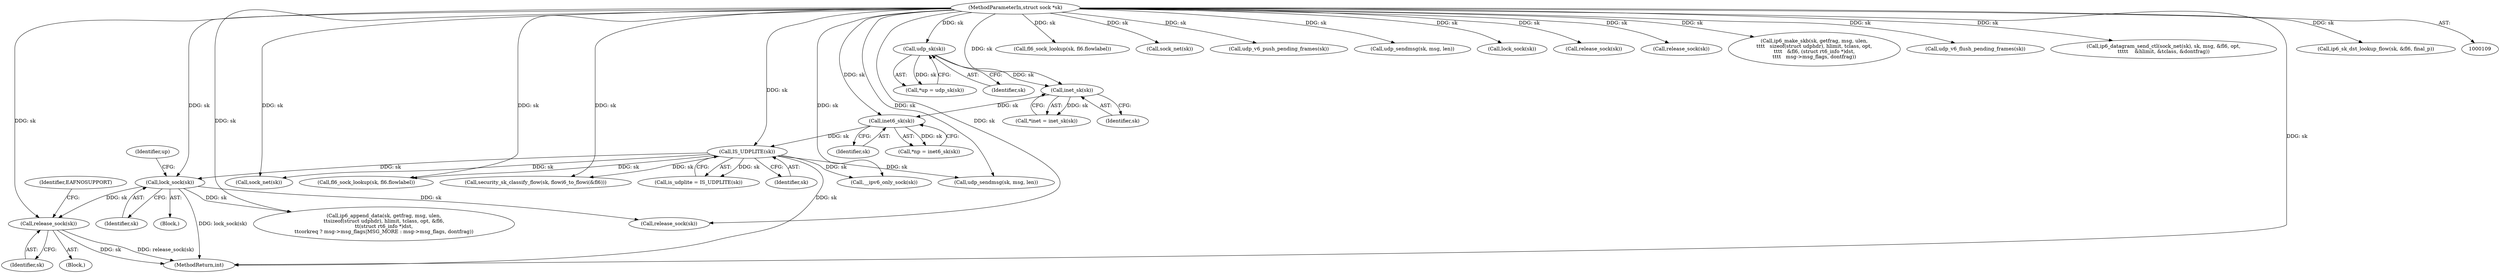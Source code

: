 digraph "0_linux_45f6fad84cc305103b28d73482b344d7f5b76f39_18@pointer" {
"1000376" [label="(Call,release_sock(sk))"];
"1000360" [label="(Call,lock_sock(sk))"];
"1000188" [label="(Call,IS_UDPLITE(sk))"];
"1000128" [label="(Call,inet6_sk(sk))"];
"1000123" [label="(Call,inet_sk(sk))"];
"1000118" [label="(Call,udp_sk(sk))"];
"1000110" [label="(MethodParameterIn,struct sock *sk)"];
"1000376" [label="(Call,release_sock(sk))"];
"1000129" [label="(Identifier,sk)"];
"1000771" [label="(Call,security_sk_classify_flow(sk, flowi6_to_flowi(&fl6)))"];
"1000116" [label="(Call,*up = udp_sk(sk))"];
"1000123" [label="(Call,inet_sk(sk))"];
"1000118" [label="(Call,udp_sk(sk))"];
"1000620" [label="(Call,fl6_sock_lookup(sk, fl6.flowlabel))"];
"1001011" [label="(Call,sock_net(sk))"];
"1000186" [label="(Call,is_udplite = IS_UDPLITE(sk))"];
"1000128" [label="(Call,inet6_sk(sk))"];
"1000939" [label="(Call,udp_v6_push_pending_frames(sk))"];
"1000324" [label="(Call,udp_sendmsg(sk, msg, len))"];
"1000119" [label="(Identifier,sk)"];
"1000385" [label="(Call,release_sock(sk))"];
"1000864" [label="(Call,lock_sock(sk))"];
"1000188" [label="(Call,IS_UDPLITE(sk))"];
"1000365" [label="(Identifier,up)"];
"1000872" [label="(Call,release_sock(sk))"];
"1000124" [label="(Identifier,sk)"];
"1000121" [label="(Call,*inet = inet_sk(sk))"];
"1000967" [label="(Call,release_sock(sk))"];
"1000126" [label="(Call,*np = inet6_sk(sk))"];
"1000361" [label="(Identifier,sk)"];
"1000377" [label="(Identifier,sk)"];
"1000189" [label="(Identifier,sk)"];
"1000359" [label="(Block,)"];
"1000586" [label="(Call,sock_net(sk))"];
"1000830" [label="(Call,ip6_make_skb(sk, getfrag, msg, ulen,\n\t\t\t\t   sizeof(struct udphdr), hlimit, tclass, opt,\n\t\t\t\t   &fl6, (struct rt6_info *)dst,\n\t\t\t\t   msg->msg_flags, dontfrag))"];
"1000445" [label="(Call,fl6_sock_lookup(sk, fl6.flowlabel))"];
"1000931" [label="(Call,udp_v6_flush_pending_frames(sk))"];
"1000585" [label="(Call,ip6_datagram_send_ctl(sock_net(sk), sk, msg, &fl6, opt,\n\t\t\t\t\t    &hlimit, &tclass, &dontfrag))"];
"1000903" [label="(Call,ip6_append_data(sk, getfrag, msg, ulen,\n\t\tsizeof(struct udphdr), hlimit, tclass, opt, &fl6,\n\t\t(struct rt6_info *)dst,\n\t\tcorkreq ? msg->msg_flags|MSG_MORE : msg->msg_flags, dontfrag))"];
"1000335" [label="(Call,udp_sendmsg(sk, msg, len))"];
"1000380" [label="(Identifier,EAFNOSUPPORT)"];
"1000360" [label="(Call,lock_sock(sk))"];
"1000318" [label="(Call,__ipv6_only_sock(sk))"];
"1000110" [label="(MethodParameterIn,struct sock *sk)"];
"1001034" [label="(MethodReturn,int)"];
"1000778" [label="(Call,ip6_sk_dst_lookup_flow(sk, &fl6, final_p))"];
"1000375" [label="(Block,)"];
"1000376" -> "1000375"  [label="AST: "];
"1000376" -> "1000377"  [label="CFG: "];
"1000377" -> "1000376"  [label="AST: "];
"1000380" -> "1000376"  [label="CFG: "];
"1000376" -> "1001034"  [label="DDG: release_sock(sk)"];
"1000376" -> "1001034"  [label="DDG: sk"];
"1000360" -> "1000376"  [label="DDG: sk"];
"1000110" -> "1000376"  [label="DDG: sk"];
"1000360" -> "1000359"  [label="AST: "];
"1000360" -> "1000361"  [label="CFG: "];
"1000361" -> "1000360"  [label="AST: "];
"1000365" -> "1000360"  [label="CFG: "];
"1000360" -> "1001034"  [label="DDG: lock_sock(sk)"];
"1000188" -> "1000360"  [label="DDG: sk"];
"1000110" -> "1000360"  [label="DDG: sk"];
"1000360" -> "1000385"  [label="DDG: sk"];
"1000360" -> "1000903"  [label="DDG: sk"];
"1000188" -> "1000186"  [label="AST: "];
"1000188" -> "1000189"  [label="CFG: "];
"1000189" -> "1000188"  [label="AST: "];
"1000186" -> "1000188"  [label="CFG: "];
"1000188" -> "1001034"  [label="DDG: sk"];
"1000188" -> "1000186"  [label="DDG: sk"];
"1000128" -> "1000188"  [label="DDG: sk"];
"1000110" -> "1000188"  [label="DDG: sk"];
"1000188" -> "1000318"  [label="DDG: sk"];
"1000188" -> "1000335"  [label="DDG: sk"];
"1000188" -> "1000445"  [label="DDG: sk"];
"1000188" -> "1000586"  [label="DDG: sk"];
"1000188" -> "1000771"  [label="DDG: sk"];
"1000128" -> "1000126"  [label="AST: "];
"1000128" -> "1000129"  [label="CFG: "];
"1000129" -> "1000128"  [label="AST: "];
"1000126" -> "1000128"  [label="CFG: "];
"1000128" -> "1000126"  [label="DDG: sk"];
"1000123" -> "1000128"  [label="DDG: sk"];
"1000110" -> "1000128"  [label="DDG: sk"];
"1000123" -> "1000121"  [label="AST: "];
"1000123" -> "1000124"  [label="CFG: "];
"1000124" -> "1000123"  [label="AST: "];
"1000121" -> "1000123"  [label="CFG: "];
"1000123" -> "1000121"  [label="DDG: sk"];
"1000118" -> "1000123"  [label="DDG: sk"];
"1000110" -> "1000123"  [label="DDG: sk"];
"1000118" -> "1000116"  [label="AST: "];
"1000118" -> "1000119"  [label="CFG: "];
"1000119" -> "1000118"  [label="AST: "];
"1000116" -> "1000118"  [label="CFG: "];
"1000118" -> "1000116"  [label="DDG: sk"];
"1000110" -> "1000118"  [label="DDG: sk"];
"1000110" -> "1000109"  [label="AST: "];
"1000110" -> "1001034"  [label="DDG: sk"];
"1000110" -> "1000318"  [label="DDG: sk"];
"1000110" -> "1000324"  [label="DDG: sk"];
"1000110" -> "1000335"  [label="DDG: sk"];
"1000110" -> "1000385"  [label="DDG: sk"];
"1000110" -> "1000445"  [label="DDG: sk"];
"1000110" -> "1000586"  [label="DDG: sk"];
"1000110" -> "1000585"  [label="DDG: sk"];
"1000110" -> "1000620"  [label="DDG: sk"];
"1000110" -> "1000771"  [label="DDG: sk"];
"1000110" -> "1000778"  [label="DDG: sk"];
"1000110" -> "1000830"  [label="DDG: sk"];
"1000110" -> "1000864"  [label="DDG: sk"];
"1000110" -> "1000872"  [label="DDG: sk"];
"1000110" -> "1000903"  [label="DDG: sk"];
"1000110" -> "1000931"  [label="DDG: sk"];
"1000110" -> "1000939"  [label="DDG: sk"];
"1000110" -> "1000967"  [label="DDG: sk"];
"1000110" -> "1001011"  [label="DDG: sk"];
}
